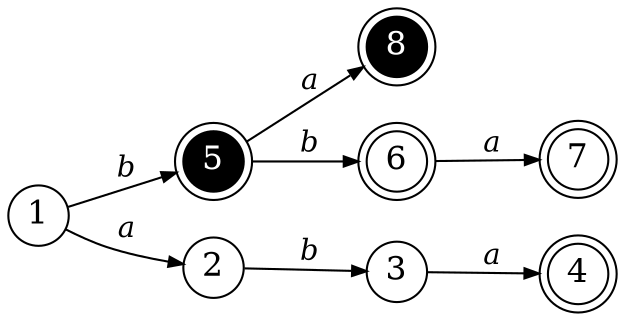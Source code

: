 digraph APTA {
    graph [dpi = "300"];
    node [shape = circle, fixedsize = true, width = "0.4", fontsize = 16];
    edge [arrowsize = "0.7"];
    rankdir=LR;

    {node [style = filled, shape = doublecircle, fillcolor = black, fontcolor = white]; 5; 8}
    {node [shape = doublecircle]; 4; 6; 7}

    1 -> 2 [label = < <i>a</i>>];
    2 -> 3 [label = < <i>b</i>>];
    3 -> 4 [label = < <i>a</i>>];
    
    1 -> 5 [label = < <i>b</i>>];
    5 -> 6 [label = < <i>b</i>>];
    6 -> 7 [label = < <i>a</i>>];

    5 -> 8 [label = < <i>a</i>>];
}

